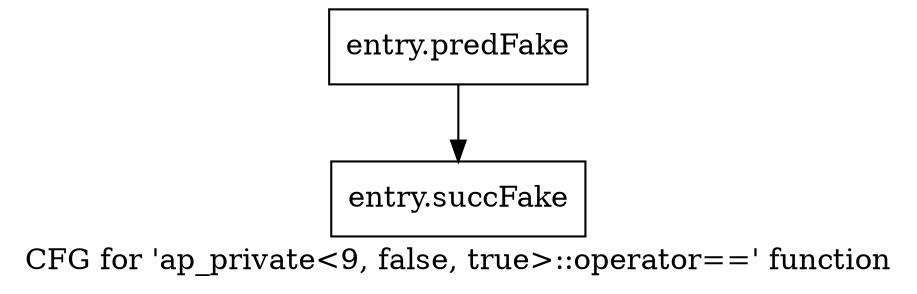 digraph "CFG for 'ap_private\<9, false, true\>::operator==' function" {
	label="CFG for 'ap_private\<9, false, true\>::operator==' function";

	Node0x3b431f0 [shape=record,filename="",linenumber="",label="{entry.predFake}"];
	Node0x3b431f0 -> Node0x3e7a4a0[ callList="" memoryops="" filename="/tools/Xilinx/Vitis_HLS/2022.1/include/etc/ap_private.h" execusionnum="0"];
	Node0x3e7a4a0 [shape=record,filename="/tools/Xilinx/Vitis_HLS/2022.1/include/etc/ap_private.h",linenumber="1805",label="{entry.succFake}"];
}

